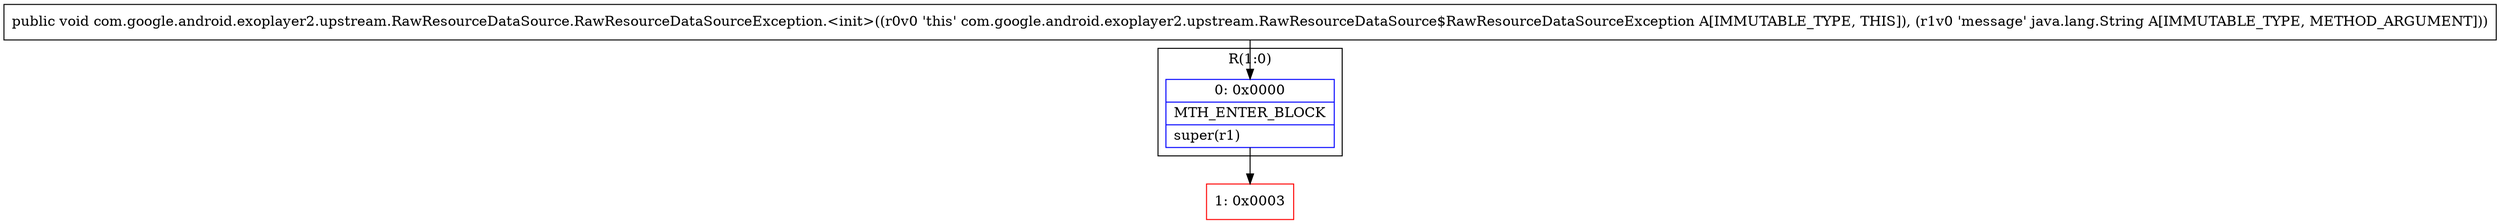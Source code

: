 digraph "CFG forcom.google.android.exoplayer2.upstream.RawResourceDataSource.RawResourceDataSourceException.\<init\>(Ljava\/lang\/String;)V" {
subgraph cluster_Region_703463788 {
label = "R(1:0)";
node [shape=record,color=blue];
Node_0 [shape=record,label="{0\:\ 0x0000|MTH_ENTER_BLOCK\l|super(r1)\l}"];
}
Node_1 [shape=record,color=red,label="{1\:\ 0x0003}"];
MethodNode[shape=record,label="{public void com.google.android.exoplayer2.upstream.RawResourceDataSource.RawResourceDataSourceException.\<init\>((r0v0 'this' com.google.android.exoplayer2.upstream.RawResourceDataSource$RawResourceDataSourceException A[IMMUTABLE_TYPE, THIS]), (r1v0 'message' java.lang.String A[IMMUTABLE_TYPE, METHOD_ARGUMENT])) }"];
MethodNode -> Node_0;
Node_0 -> Node_1;
}

